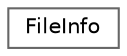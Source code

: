 digraph "Graphical Class Hierarchy"
{
 // INTERACTIVE_SVG=YES
 // LATEX_PDF_SIZE
  bgcolor="transparent";
  edge [fontname=Helvetica,fontsize=10,labelfontname=Helvetica,labelfontsize=10];
  node [fontname=Helvetica,fontsize=10,shape=box,height=0.2,width=0.4];
  rankdir="LR";
  Node0 [label="FileInfo",height=0.2,width=0.4,color="grey40", fillcolor="white", style="filled",URL="$d0/da1/class_file_info.html",tooltip="Minimal replacement for QFileInfo."];
}
